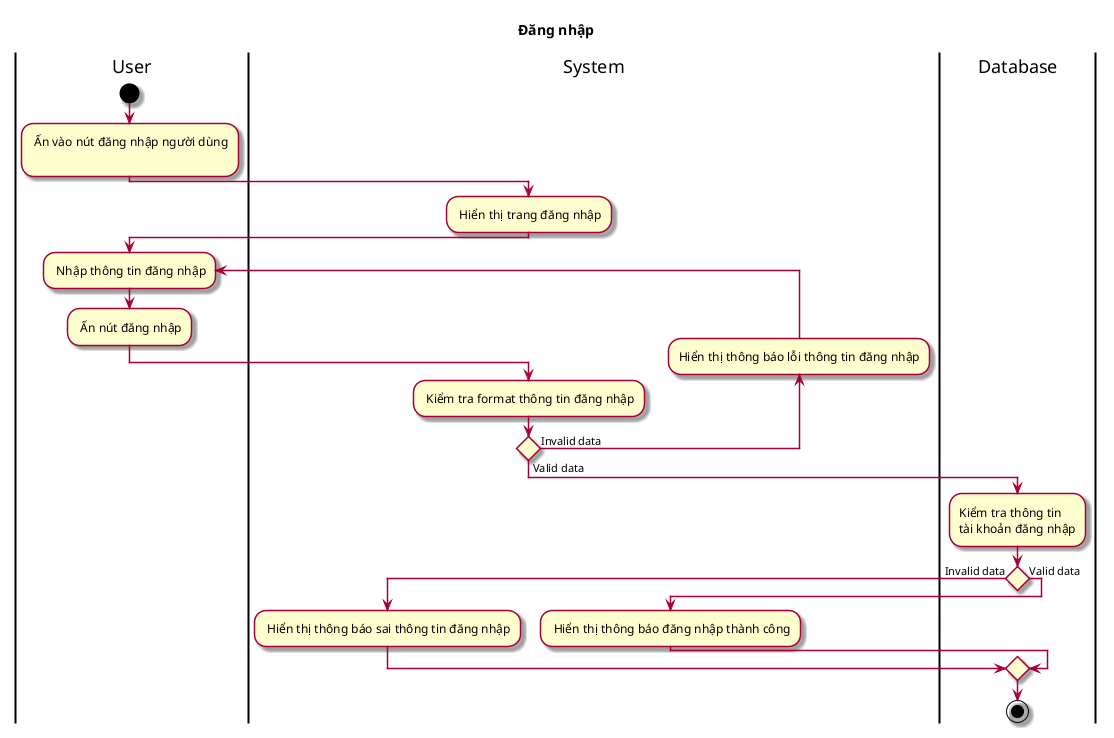 @startuml ActDangNhap
skin rose
title Đăng nhập
|User|
start
: Ấn vào nút đăng nhập người dùng\n;
|System|
: Hiển thị trang đăng nhập;
|User|
repeat : Nhập thông tin đăng nhập;
: Ấn nút đăng nhập;
|System|
: Kiểm tra format thông tin đăng nhập;
backward :Hiển thị thông báo lỗi thông tin đăng nhập;
repeat while () is (Invalid data) not (Valid data) 
|Database|
:Kiểm tra thông tin \ntài khoản đăng nhập;
if () then (Invalid data)
    |System|
    : Hiển thị thông báo sai thông tin đăng nhập;
else (Valid data)
    |System|
    : Hiển thị thông báo đăng nhập thành công;
    endif
|Database|
stop


